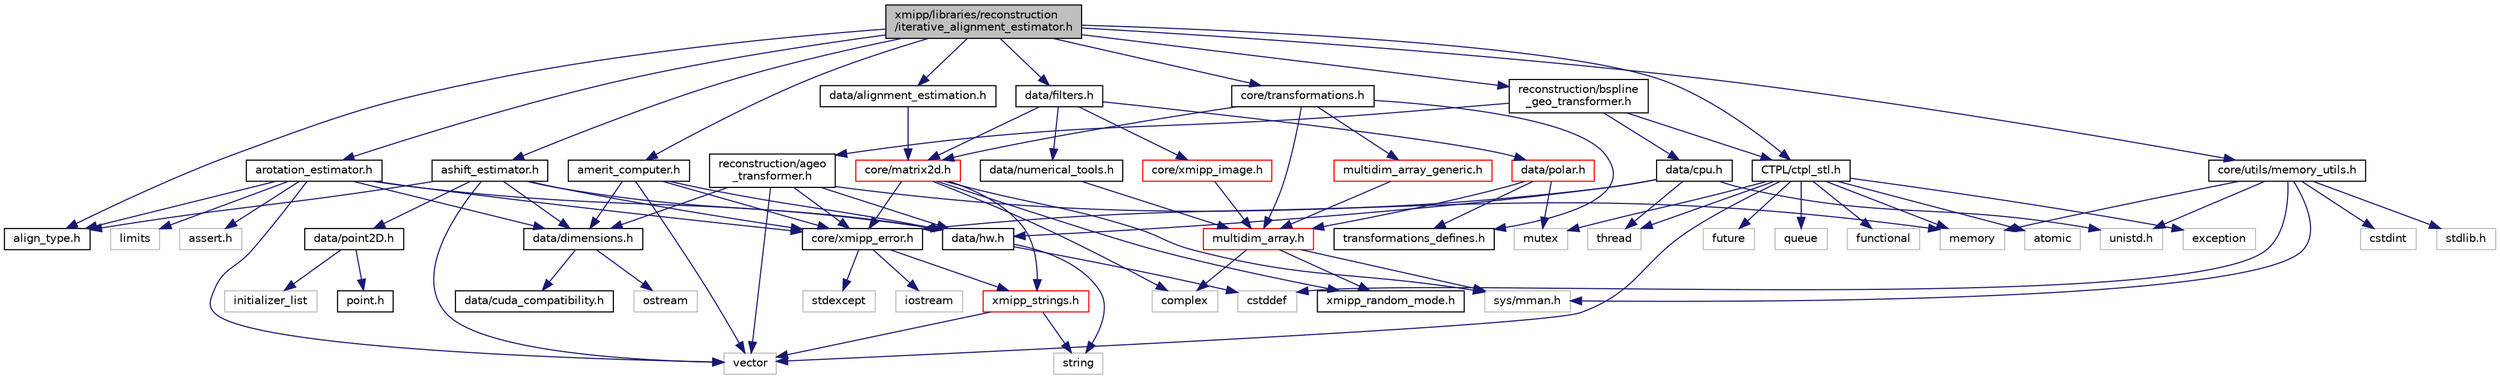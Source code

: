 digraph "xmipp/libraries/reconstruction/iterative_alignment_estimator.h"
{
  edge [fontname="Helvetica",fontsize="10",labelfontname="Helvetica",labelfontsize="10"];
  node [fontname="Helvetica",fontsize="10",shape=record];
  Node0 [label="xmipp/libraries/reconstruction\l/iterative_alignment_estimator.h",height=0.2,width=0.4,color="black", fillcolor="grey75", style="filled", fontcolor="black"];
  Node0 -> Node1 [color="midnightblue",fontsize="10",style="solid",fontname="Helvetica"];
  Node1 [label="arotation_estimator.h",height=0.2,width=0.4,color="black", fillcolor="white", style="filled",URL="$arotation__estimator_8h.html"];
  Node1 -> Node2 [color="midnightblue",fontsize="10",style="solid",fontname="Helvetica"];
  Node2 [label="data/hw.h",height=0.2,width=0.4,color="black", fillcolor="white", style="filled",URL="$hw_8h.html"];
  Node2 -> Node3 [color="midnightblue",fontsize="10",style="solid",fontname="Helvetica"];
  Node3 [label="string",height=0.2,width=0.4,color="grey75", fillcolor="white", style="filled"];
  Node2 -> Node4 [color="midnightblue",fontsize="10",style="solid",fontname="Helvetica"];
  Node4 [label="cstddef",height=0.2,width=0.4,color="grey75", fillcolor="white", style="filled"];
  Node1 -> Node5 [color="midnightblue",fontsize="10",style="solid",fontname="Helvetica"];
  Node5 [label="data/dimensions.h",height=0.2,width=0.4,color="black", fillcolor="white", style="filled",URL="$dimensions_8h.html"];
  Node5 -> Node6 [color="midnightblue",fontsize="10",style="solid",fontname="Helvetica"];
  Node6 [label="ostream",height=0.2,width=0.4,color="grey75", fillcolor="white", style="filled"];
  Node5 -> Node7 [color="midnightblue",fontsize="10",style="solid",fontname="Helvetica"];
  Node7 [label="data/cuda_compatibility.h",height=0.2,width=0.4,color="black", fillcolor="white", style="filled",URL="$data_2cuda__compatibility_8h.html"];
  Node1 -> Node8 [color="midnightblue",fontsize="10",style="solid",fontname="Helvetica"];
  Node8 [label="core/xmipp_error.h",height=0.2,width=0.4,color="black", fillcolor="white", style="filled",URL="$xmipp__error_8h.html"];
  Node8 -> Node9 [color="midnightblue",fontsize="10",style="solid",fontname="Helvetica"];
  Node9 [label="stdexcept",height=0.2,width=0.4,color="grey75", fillcolor="white", style="filled"];
  Node8 -> Node10 [color="midnightblue",fontsize="10",style="solid",fontname="Helvetica"];
  Node10 [label="xmipp_strings.h",height=0.2,width=0.4,color="red", fillcolor="white", style="filled",URL="$xmipp__strings_8h.html"];
  Node10 -> Node11 [color="midnightblue",fontsize="10",style="solid",fontname="Helvetica"];
  Node11 [label="vector",height=0.2,width=0.4,color="grey75", fillcolor="white", style="filled"];
  Node10 -> Node3 [color="midnightblue",fontsize="10",style="solid",fontname="Helvetica"];
  Node8 -> Node13 [color="midnightblue",fontsize="10",style="solid",fontname="Helvetica"];
  Node13 [label="iostream",height=0.2,width=0.4,color="grey75", fillcolor="white", style="filled"];
  Node1 -> Node14 [color="midnightblue",fontsize="10",style="solid",fontname="Helvetica"];
  Node14 [label="align_type.h",height=0.2,width=0.4,color="black", fillcolor="white", style="filled",URL="$align__type_8h.html"];
  Node1 -> Node11 [color="midnightblue",fontsize="10",style="solid",fontname="Helvetica"];
  Node1 -> Node15 [color="midnightblue",fontsize="10",style="solid",fontname="Helvetica"];
  Node15 [label="assert.h",height=0.2,width=0.4,color="grey75", fillcolor="white", style="filled"];
  Node1 -> Node16 [color="midnightblue",fontsize="10",style="solid",fontname="Helvetica"];
  Node16 [label="limits",height=0.2,width=0.4,color="grey75", fillcolor="white", style="filled"];
  Node0 -> Node17 [color="midnightblue",fontsize="10",style="solid",fontname="Helvetica"];
  Node17 [label="ashift_estimator.h",height=0.2,width=0.4,color="black", fillcolor="white", style="filled",URL="$ashift__estimator_8h.html"];
  Node17 -> Node2 [color="midnightblue",fontsize="10",style="solid",fontname="Helvetica"];
  Node17 -> Node5 [color="midnightblue",fontsize="10",style="solid",fontname="Helvetica"];
  Node17 -> Node18 [color="midnightblue",fontsize="10",style="solid",fontname="Helvetica"];
  Node18 [label="data/point2D.h",height=0.2,width=0.4,color="black", fillcolor="white", style="filled",URL="$point2D_8h.html"];
  Node18 -> Node19 [color="midnightblue",fontsize="10",style="solid",fontname="Helvetica"];
  Node19 [label="point.h",height=0.2,width=0.4,color="black", fillcolor="white", style="filled",URL="$libraries_2data_2point_8h.html"];
  Node18 -> Node20 [color="midnightblue",fontsize="10",style="solid",fontname="Helvetica"];
  Node20 [label="initializer_list",height=0.2,width=0.4,color="grey75", fillcolor="white", style="filled"];
  Node17 -> Node8 [color="midnightblue",fontsize="10",style="solid",fontname="Helvetica"];
  Node17 -> Node14 [color="midnightblue",fontsize="10",style="solid",fontname="Helvetica"];
  Node17 -> Node11 [color="midnightblue",fontsize="10",style="solid",fontname="Helvetica"];
  Node0 -> Node14 [color="midnightblue",fontsize="10",style="solid",fontname="Helvetica"];
  Node0 -> Node21 [color="midnightblue",fontsize="10",style="solid",fontname="Helvetica"];
  Node21 [label="data/alignment_estimation.h",height=0.2,width=0.4,color="black", fillcolor="white", style="filled",URL="$alignment__estimation_8h.html"];
  Node21 -> Node22 [color="midnightblue",fontsize="10",style="solid",fontname="Helvetica"];
  Node22 [label="core/matrix2d.h",height=0.2,width=0.4,color="red", fillcolor="white", style="filled",URL="$matrix2d_8h.html"];
  Node22 -> Node23 [color="midnightblue",fontsize="10",style="solid",fontname="Helvetica"];
  Node23 [label="complex",height=0.2,width=0.4,color="grey75", fillcolor="white", style="filled"];
  Node22 -> Node24 [color="midnightblue",fontsize="10",style="solid",fontname="Helvetica"];
  Node24 [label="xmipp_random_mode.h",height=0.2,width=0.4,color="black", fillcolor="white", style="filled",URL="$xmipp__random__mode_8h.html"];
  Node22 -> Node8 [color="midnightblue",fontsize="10",style="solid",fontname="Helvetica"];
  Node22 -> Node10 [color="midnightblue",fontsize="10",style="solid",fontname="Helvetica"];
  Node22 -> Node28 [color="midnightblue",fontsize="10",style="solid",fontname="Helvetica"];
  Node28 [label="sys/mman.h",height=0.2,width=0.4,color="grey75", fillcolor="white", style="filled"];
  Node0 -> Node29 [color="midnightblue",fontsize="10",style="solid",fontname="Helvetica"];
  Node29 [label="core/transformations.h",height=0.2,width=0.4,color="black", fillcolor="white", style="filled",URL="$transformations_8h.html"];
  Node29 -> Node22 [color="midnightblue",fontsize="10",style="solid",fontname="Helvetica"];
  Node29 -> Node30 [color="midnightblue",fontsize="10",style="solid",fontname="Helvetica"];
  Node30 [label="multidim_array.h",height=0.2,width=0.4,color="red", fillcolor="white", style="filled",URL="$multidim__array_8h.html"];
  Node30 -> Node28 [color="midnightblue",fontsize="10",style="solid",fontname="Helvetica"];
  Node30 -> Node23 [color="midnightblue",fontsize="10",style="solid",fontname="Helvetica"];
  Node30 -> Node24 [color="midnightblue",fontsize="10",style="solid",fontname="Helvetica"];
  Node29 -> Node39 [color="midnightblue",fontsize="10",style="solid",fontname="Helvetica"];
  Node39 [label="multidim_array_generic.h",height=0.2,width=0.4,color="red", fillcolor="white", style="filled",URL="$multidim__array__generic_8h.html"];
  Node39 -> Node30 [color="midnightblue",fontsize="10",style="solid",fontname="Helvetica"];
  Node29 -> Node41 [color="midnightblue",fontsize="10",style="solid",fontname="Helvetica"];
  Node41 [label="transformations_defines.h",height=0.2,width=0.4,color="black", fillcolor="white", style="filled",URL="$transformations__defines_8h.html"];
  Node0 -> Node42 [color="midnightblue",fontsize="10",style="solid",fontname="Helvetica"];
  Node42 [label="data/filters.h",height=0.2,width=0.4,color="black", fillcolor="white", style="filled",URL="$filters_8h.html"];
  Node42 -> Node43 [color="midnightblue",fontsize="10",style="solid",fontname="Helvetica"];
  Node43 [label="core/xmipp_image.h",height=0.2,width=0.4,color="red", fillcolor="white", style="filled",URL="$xmipp__image_8h.html"];
  Node43 -> Node30 [color="midnightblue",fontsize="10",style="solid",fontname="Helvetica"];
  Node42 -> Node22 [color="midnightblue",fontsize="10",style="solid",fontname="Helvetica"];
  Node42 -> Node72 [color="midnightblue",fontsize="10",style="solid",fontname="Helvetica"];
  Node72 [label="data/numerical_tools.h",height=0.2,width=0.4,color="black", fillcolor="white", style="filled",URL="$numerical__tools_8h.html"];
  Node72 -> Node30 [color="midnightblue",fontsize="10",style="solid",fontname="Helvetica"];
  Node42 -> Node73 [color="midnightblue",fontsize="10",style="solid",fontname="Helvetica"];
  Node73 [label="data/polar.h",height=0.2,width=0.4,color="red", fillcolor="white", style="filled",URL="$polar_8h.html"];
  Node73 -> Node74 [color="midnightblue",fontsize="10",style="solid",fontname="Helvetica"];
  Node74 [label="mutex",height=0.2,width=0.4,color="grey75", fillcolor="white", style="filled"];
  Node73 -> Node30 [color="midnightblue",fontsize="10",style="solid",fontname="Helvetica"];
  Node73 -> Node41 [color="midnightblue",fontsize="10",style="solid",fontname="Helvetica"];
  Node0 -> Node80 [color="midnightblue",fontsize="10",style="solid",fontname="Helvetica"];
  Node80 [label="core/utils/memory_utils.h",height=0.2,width=0.4,color="black", fillcolor="white", style="filled",URL="$memory__utils_8h.html"];
  Node80 -> Node4 [color="midnightblue",fontsize="10",style="solid",fontname="Helvetica"];
  Node80 -> Node37 [color="midnightblue",fontsize="10",style="solid",fontname="Helvetica"];
  Node37 [label="stdlib.h",height=0.2,width=0.4,color="grey75", fillcolor="white", style="filled"];
  Node80 -> Node81 [color="midnightblue",fontsize="10",style="solid",fontname="Helvetica"];
  Node81 [label="cstdint",height=0.2,width=0.4,color="grey75", fillcolor="white", style="filled"];
  Node80 -> Node46 [color="midnightblue",fontsize="10",style="solid",fontname="Helvetica"];
  Node46 [label="memory",height=0.2,width=0.4,color="grey75", fillcolor="white", style="filled"];
  Node80 -> Node28 [color="midnightblue",fontsize="10",style="solid",fontname="Helvetica"];
  Node80 -> Node55 [color="midnightblue",fontsize="10",style="solid",fontname="Helvetica"];
  Node55 [label="unistd.h",height=0.2,width=0.4,color="grey75", fillcolor="white", style="filled"];
  Node0 -> Node82 [color="midnightblue",fontsize="10",style="solid",fontname="Helvetica"];
  Node82 [label="CTPL/ctpl_stl.h",height=0.2,width=0.4,color="black", fillcolor="white", style="filled",URL="$ctpl__stl_8h.html"];
  Node82 -> Node83 [color="midnightblue",fontsize="10",style="solid",fontname="Helvetica"];
  Node83 [label="functional",height=0.2,width=0.4,color="grey75", fillcolor="white", style="filled"];
  Node82 -> Node84 [color="midnightblue",fontsize="10",style="solid",fontname="Helvetica"];
  Node84 [label="thread",height=0.2,width=0.4,color="grey75", fillcolor="white", style="filled"];
  Node82 -> Node85 [color="midnightblue",fontsize="10",style="solid",fontname="Helvetica"];
  Node85 [label="atomic",height=0.2,width=0.4,color="grey75", fillcolor="white", style="filled"];
  Node82 -> Node11 [color="midnightblue",fontsize="10",style="solid",fontname="Helvetica"];
  Node82 -> Node46 [color="midnightblue",fontsize="10",style="solid",fontname="Helvetica"];
  Node82 -> Node86 [color="midnightblue",fontsize="10",style="solid",fontname="Helvetica"];
  Node86 [label="exception",height=0.2,width=0.4,color="grey75", fillcolor="white", style="filled"];
  Node82 -> Node87 [color="midnightblue",fontsize="10",style="solid",fontname="Helvetica"];
  Node87 [label="future",height=0.2,width=0.4,color="grey75", fillcolor="white", style="filled"];
  Node82 -> Node74 [color="midnightblue",fontsize="10",style="solid",fontname="Helvetica"];
  Node82 -> Node88 [color="midnightblue",fontsize="10",style="solid",fontname="Helvetica"];
  Node88 [label="queue",height=0.2,width=0.4,color="grey75", fillcolor="white", style="filled"];
  Node0 -> Node89 [color="midnightblue",fontsize="10",style="solid",fontname="Helvetica"];
  Node89 [label="reconstruction/bspline\l_geo_transformer.h",height=0.2,width=0.4,color="black", fillcolor="white", style="filled",URL="$bspline__geo__transformer_8h.html"];
  Node89 -> Node90 [color="midnightblue",fontsize="10",style="solid",fontname="Helvetica"];
  Node90 [label="reconstruction/ageo\l_transformer.h",height=0.2,width=0.4,color="black", fillcolor="white", style="filled",URL="$ageo__transformer_8h.html"];
  Node90 -> Node5 [color="midnightblue",fontsize="10",style="solid",fontname="Helvetica"];
  Node90 -> Node8 [color="midnightblue",fontsize="10",style="solid",fontname="Helvetica"];
  Node90 -> Node46 [color="midnightblue",fontsize="10",style="solid",fontname="Helvetica"];
  Node90 -> Node2 [color="midnightblue",fontsize="10",style="solid",fontname="Helvetica"];
  Node90 -> Node11 [color="midnightblue",fontsize="10",style="solid",fontname="Helvetica"];
  Node89 -> Node82 [color="midnightblue",fontsize="10",style="solid",fontname="Helvetica"];
  Node89 -> Node91 [color="midnightblue",fontsize="10",style="solid",fontname="Helvetica"];
  Node91 [label="data/cpu.h",height=0.2,width=0.4,color="black", fillcolor="white", style="filled",URL="$cpu_8h.html"];
  Node91 -> Node84 [color="midnightblue",fontsize="10",style="solid",fontname="Helvetica"];
  Node91 -> Node55 [color="midnightblue",fontsize="10",style="solid",fontname="Helvetica"];
  Node91 -> Node2 [color="midnightblue",fontsize="10",style="solid",fontname="Helvetica"];
  Node91 -> Node8 [color="midnightblue",fontsize="10",style="solid",fontname="Helvetica"];
  Node0 -> Node92 [color="midnightblue",fontsize="10",style="solid",fontname="Helvetica"];
  Node92 [label="amerit_computer.h",height=0.2,width=0.4,color="black", fillcolor="white", style="filled",URL="$amerit__computer_8h.html"];
  Node92 -> Node5 [color="midnightblue",fontsize="10",style="solid",fontname="Helvetica"];
  Node92 -> Node2 [color="midnightblue",fontsize="10",style="solid",fontname="Helvetica"];
  Node92 -> Node8 [color="midnightblue",fontsize="10",style="solid",fontname="Helvetica"];
  Node92 -> Node11 [color="midnightblue",fontsize="10",style="solid",fontname="Helvetica"];
}
